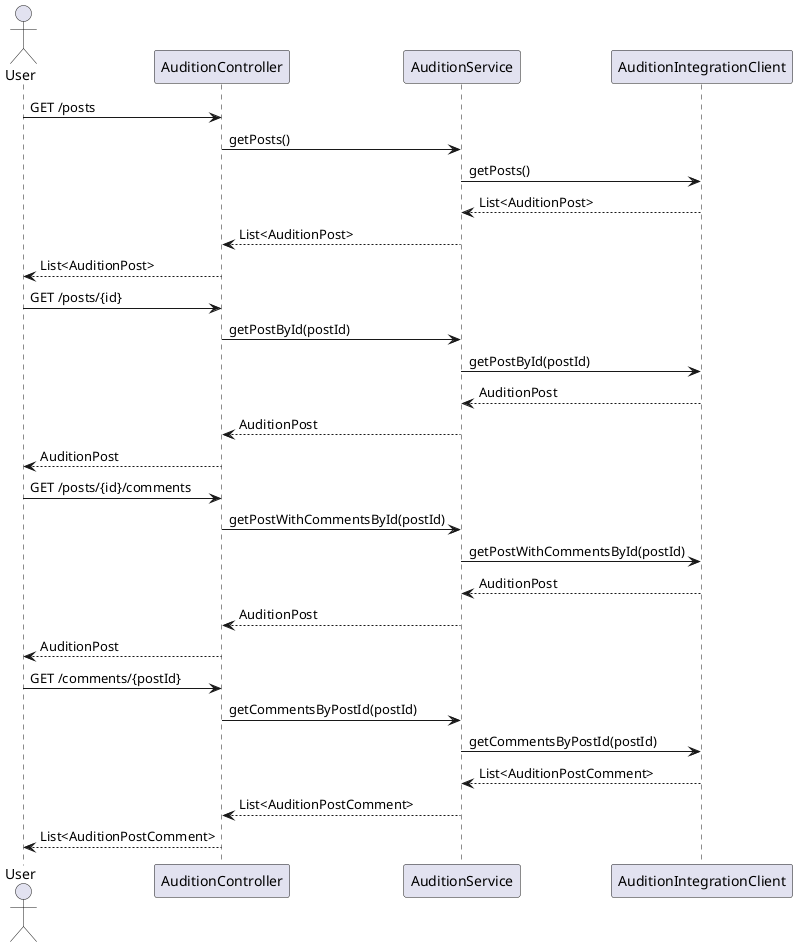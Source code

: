 @startuml
actor User

User -> AuditionController: GET /posts
AuditionController -> AuditionService: getPosts()
AuditionService -> AuditionIntegrationClient: getPosts()
AuditionIntegrationClient --> AuditionService: List<AuditionPost>
AuditionService --> AuditionController: List<AuditionPost>
AuditionController --> User: List<AuditionPost>

User -> AuditionController: GET /posts/{id}
AuditionController -> AuditionService: getPostById(postId)
AuditionService -> AuditionIntegrationClient: getPostById(postId)
AuditionIntegrationClient --> AuditionService: AuditionPost
AuditionService --> AuditionController: AuditionPost
AuditionController --> User: AuditionPost

User -> AuditionController: GET /posts/{id}/comments
AuditionController -> AuditionService: getPostWithCommentsById(postId)
AuditionService -> AuditionIntegrationClient: getPostWithCommentsById(postId)
AuditionIntegrationClient --> AuditionService: AuditionPost
AuditionService --> AuditionController: AuditionPost
AuditionController --> User: AuditionPost

User -> AuditionController: GET /comments/{postId}
AuditionController -> AuditionService: getCommentsByPostId(postId)
AuditionService -> AuditionIntegrationClient: getCommentsByPostId(postId)
AuditionIntegrationClient --> AuditionService: List<AuditionPostComment>
AuditionService --> AuditionController: List<AuditionPostComment>
AuditionController --> User: List<AuditionPostComment>
@enduml